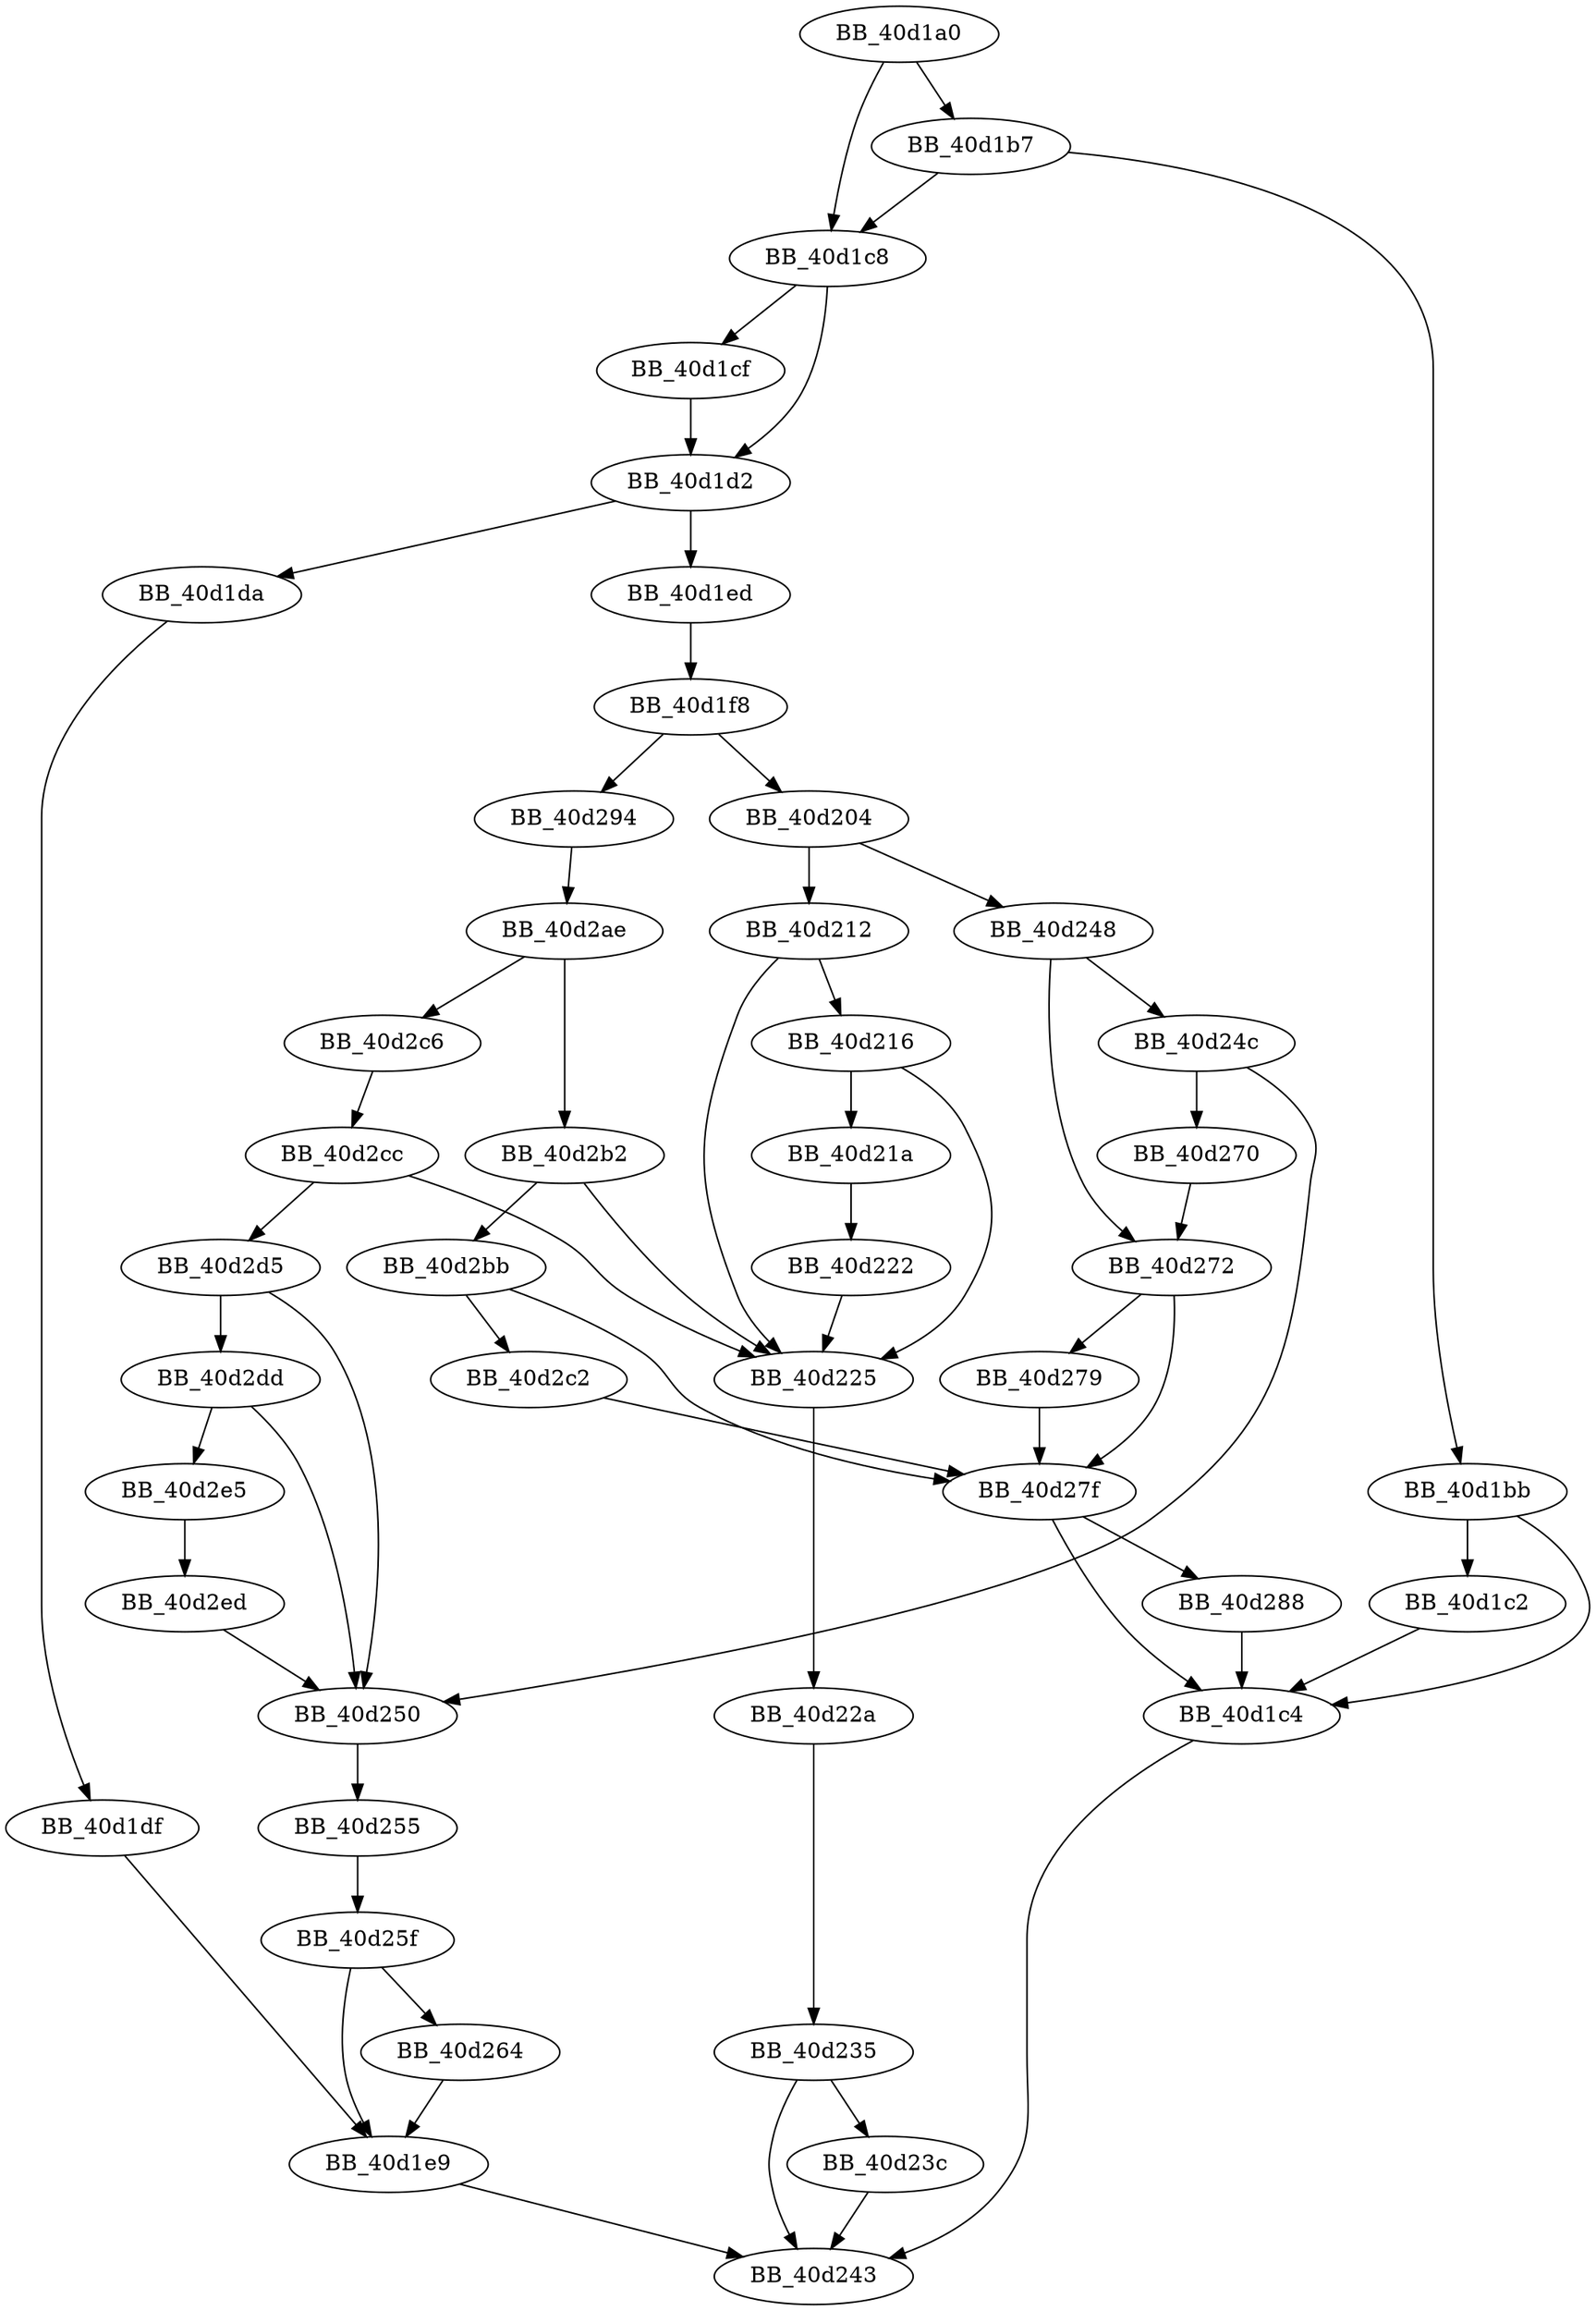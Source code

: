 DiGraph __wctomb_s_l{
BB_40d1a0->BB_40d1b7
BB_40d1a0->BB_40d1c8
BB_40d1b7->BB_40d1bb
BB_40d1b7->BB_40d1c8
BB_40d1bb->BB_40d1c2
BB_40d1bb->BB_40d1c4
BB_40d1c2->BB_40d1c4
BB_40d1c4->BB_40d243
BB_40d1c8->BB_40d1cf
BB_40d1c8->BB_40d1d2
BB_40d1cf->BB_40d1d2
BB_40d1d2->BB_40d1da
BB_40d1d2->BB_40d1ed
BB_40d1da->BB_40d1df
BB_40d1df->BB_40d1e9
BB_40d1e9->BB_40d243
BB_40d1ed->BB_40d1f8
BB_40d1f8->BB_40d204
BB_40d1f8->BB_40d294
BB_40d204->BB_40d212
BB_40d204->BB_40d248
BB_40d212->BB_40d216
BB_40d212->BB_40d225
BB_40d216->BB_40d21a
BB_40d216->BB_40d225
BB_40d21a->BB_40d222
BB_40d222->BB_40d225
BB_40d225->BB_40d22a
BB_40d22a->BB_40d235
BB_40d235->BB_40d23c
BB_40d235->BB_40d243
BB_40d23c->BB_40d243
BB_40d248->BB_40d24c
BB_40d248->BB_40d272
BB_40d24c->BB_40d250
BB_40d24c->BB_40d270
BB_40d250->BB_40d255
BB_40d255->BB_40d25f
BB_40d25f->BB_40d1e9
BB_40d25f->BB_40d264
BB_40d264->BB_40d1e9
BB_40d270->BB_40d272
BB_40d272->BB_40d279
BB_40d272->BB_40d27f
BB_40d279->BB_40d27f
BB_40d27f->BB_40d1c4
BB_40d27f->BB_40d288
BB_40d288->BB_40d1c4
BB_40d294->BB_40d2ae
BB_40d2ae->BB_40d2b2
BB_40d2ae->BB_40d2c6
BB_40d2b2->BB_40d225
BB_40d2b2->BB_40d2bb
BB_40d2bb->BB_40d27f
BB_40d2bb->BB_40d2c2
BB_40d2c2->BB_40d27f
BB_40d2c6->BB_40d2cc
BB_40d2cc->BB_40d225
BB_40d2cc->BB_40d2d5
BB_40d2d5->BB_40d250
BB_40d2d5->BB_40d2dd
BB_40d2dd->BB_40d250
BB_40d2dd->BB_40d2e5
BB_40d2e5->BB_40d2ed
BB_40d2ed->BB_40d250
}
